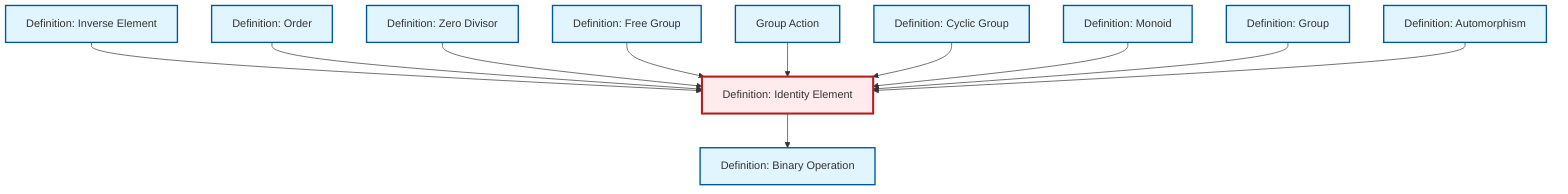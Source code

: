 graph TD
    classDef definition fill:#e1f5fe,stroke:#01579b,stroke-width:2px
    classDef theorem fill:#f3e5f5,stroke:#4a148c,stroke-width:2px
    classDef axiom fill:#fff3e0,stroke:#e65100,stroke-width:2px
    classDef example fill:#e8f5e9,stroke:#1b5e20,stroke-width:2px
    classDef current fill:#ffebee,stroke:#b71c1c,stroke-width:3px
    def-inverse-element["Definition: Inverse Element"]:::definition
    def-cyclic-group["Definition: Cyclic Group"]:::definition
    def-order["Definition: Order"]:::definition
    def-binary-operation["Definition: Binary Operation"]:::definition
    def-automorphism["Definition: Automorphism"]:::definition
    def-monoid["Definition: Monoid"]:::definition
    def-free-group["Definition: Free Group"]:::definition
    def-zero-divisor["Definition: Zero Divisor"]:::definition
    def-identity-element["Definition: Identity Element"]:::definition
    def-group["Definition: Group"]:::definition
    def-group-action["Group Action"]:::definition
    def-inverse-element --> def-identity-element
    def-order --> def-identity-element
    def-zero-divisor --> def-identity-element
    def-free-group --> def-identity-element
    def-group-action --> def-identity-element
    def-cyclic-group --> def-identity-element
    def-monoid --> def-identity-element
    def-identity-element --> def-binary-operation
    def-group --> def-identity-element
    def-automorphism --> def-identity-element
    class def-identity-element current